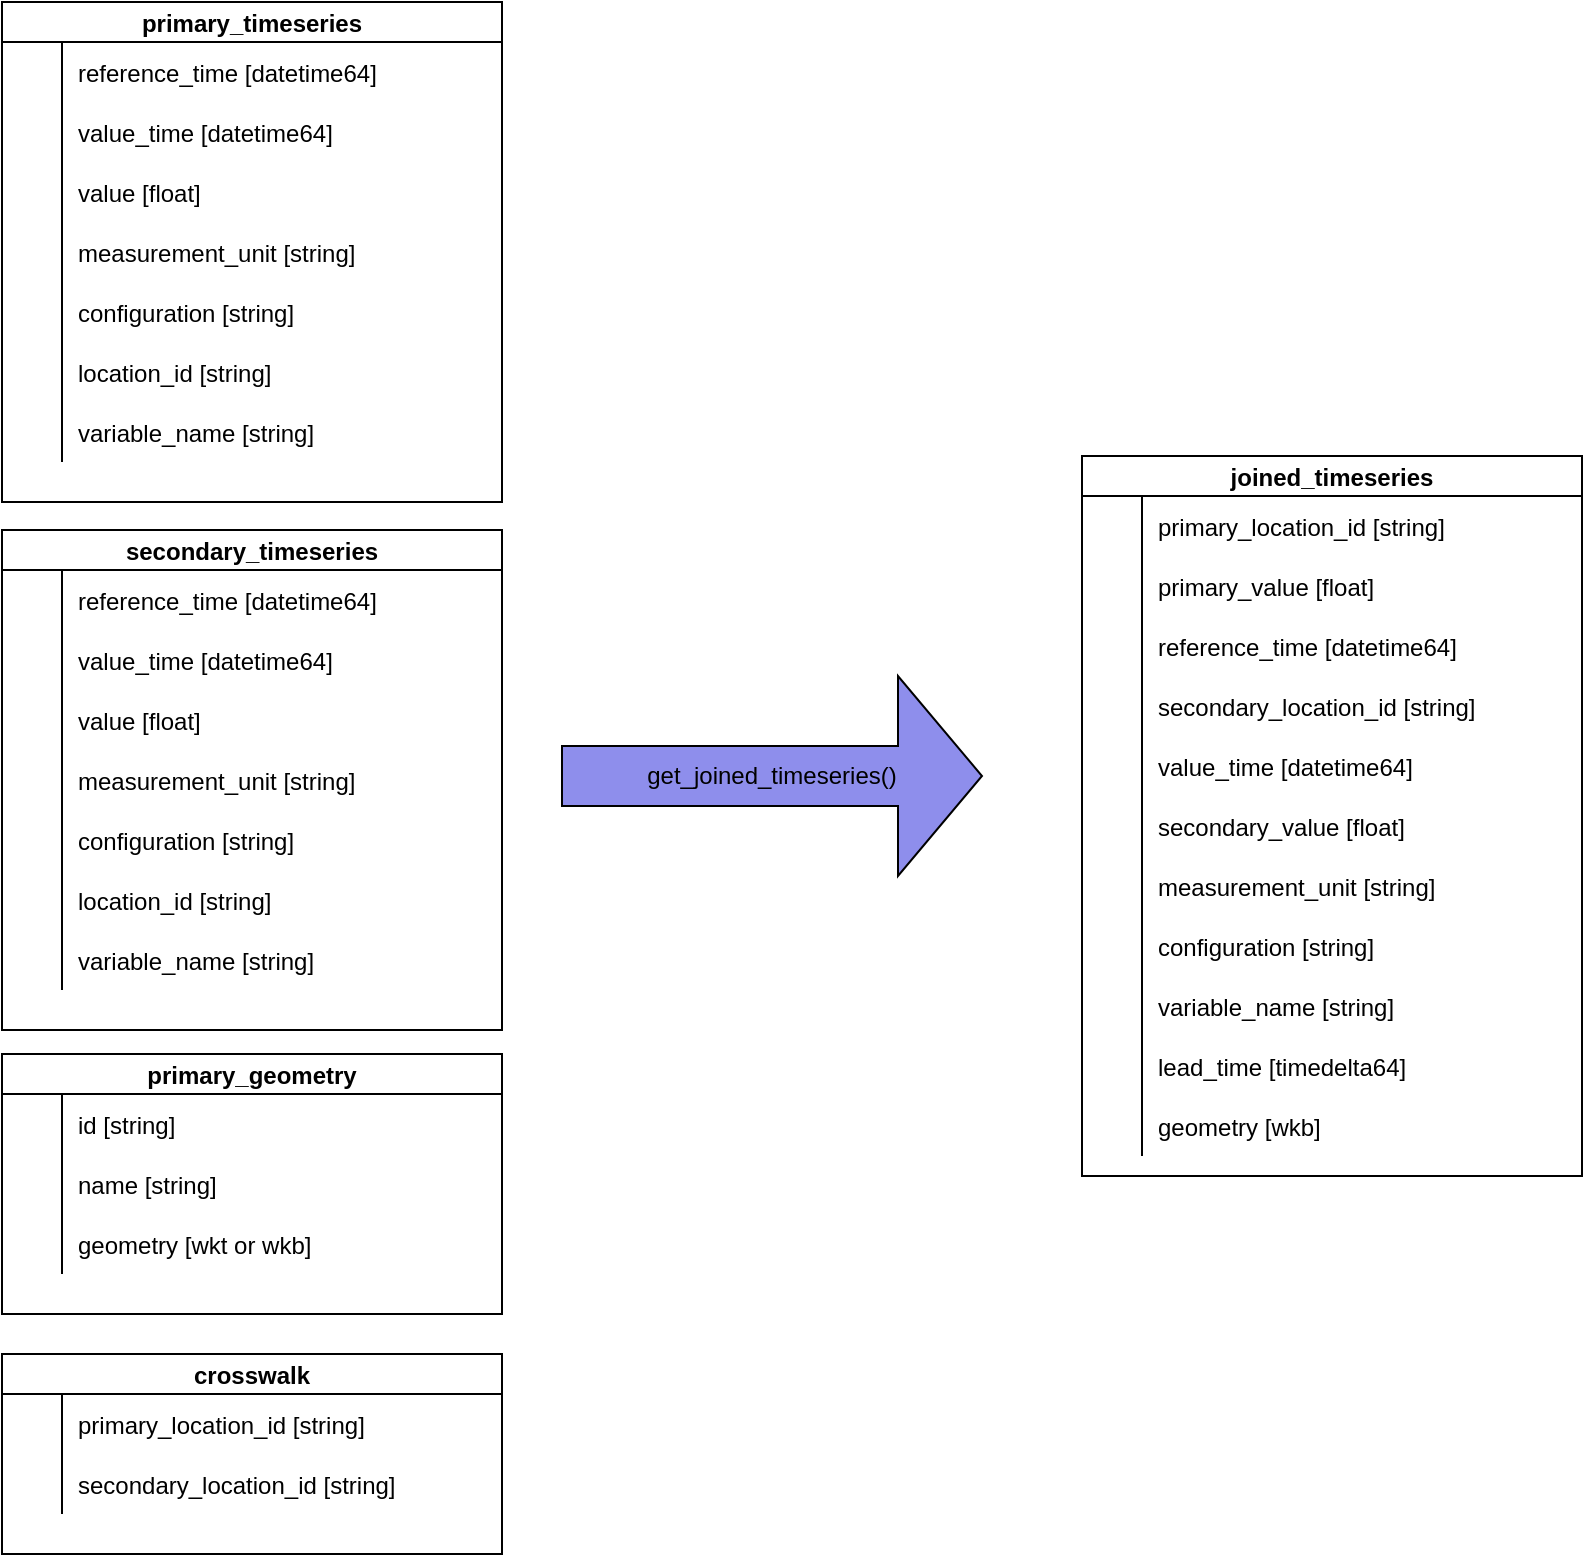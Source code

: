 <mxfile version="21.2.9" type="device">
  <diagram id="R2lEEEUBdFMjLlhIrx00" name="Page-1">
    <mxGraphModel dx="1360" dy="746" grid="1" gridSize="10" guides="1" tooltips="1" connect="1" arrows="1" fold="1" page="1" pageScale="1" pageWidth="1100" pageHeight="850" math="0" shadow="0" extFonts="Permanent Marker^https://fonts.googleapis.com/css?family=Permanent+Marker">
      <root>
        <mxCell id="0" />
        <mxCell id="1" parent="0" />
        <mxCell id="C-vyLk0tnHw3VtMMgP7b-2" value="primary_timeseries" style="shape=table;startSize=20;container=1;collapsible=1;childLayout=tableLayout;fixedRows=1;rowLines=0;fontStyle=1;align=center;resizeLast=1;" parent="1" vertex="1">
          <mxGeometry x="40" y="33" width="250" height="250" as="geometry" />
        </mxCell>
        <mxCell id="C-vyLk0tnHw3VtMMgP7b-6" value="" style="shape=partialRectangle;collapsible=0;dropTarget=0;pointerEvents=0;fillColor=none;points=[[0,0.5],[1,0.5]];portConstraint=eastwest;top=0;left=0;right=0;bottom=0;" parent="C-vyLk0tnHw3VtMMgP7b-2" vertex="1">
          <mxGeometry y="20" width="250" height="30" as="geometry" />
        </mxCell>
        <mxCell id="C-vyLk0tnHw3VtMMgP7b-7" value="" style="shape=partialRectangle;overflow=hidden;connectable=0;fillColor=none;top=0;left=0;bottom=0;right=0;" parent="C-vyLk0tnHw3VtMMgP7b-6" vertex="1">
          <mxGeometry width="30" height="30" as="geometry">
            <mxRectangle width="30" height="30" as="alternateBounds" />
          </mxGeometry>
        </mxCell>
        <mxCell id="C-vyLk0tnHw3VtMMgP7b-8" value="reference_time [datetime64]" style="shape=partialRectangle;overflow=hidden;connectable=0;fillColor=none;top=0;left=0;bottom=0;right=0;align=left;spacingLeft=6;" parent="C-vyLk0tnHw3VtMMgP7b-6" vertex="1">
          <mxGeometry x="30" width="220" height="30" as="geometry">
            <mxRectangle width="220" height="30" as="alternateBounds" />
          </mxGeometry>
        </mxCell>
        <mxCell id="C-vyLk0tnHw3VtMMgP7b-9" value="" style="shape=partialRectangle;collapsible=0;dropTarget=0;pointerEvents=0;fillColor=none;points=[[0,0.5],[1,0.5]];portConstraint=eastwest;top=0;left=0;right=0;bottom=0;" parent="C-vyLk0tnHw3VtMMgP7b-2" vertex="1">
          <mxGeometry y="50" width="250" height="30" as="geometry" />
        </mxCell>
        <mxCell id="C-vyLk0tnHw3VtMMgP7b-10" value="" style="shape=partialRectangle;overflow=hidden;connectable=0;fillColor=none;top=0;left=0;bottom=0;right=0;" parent="C-vyLk0tnHw3VtMMgP7b-9" vertex="1">
          <mxGeometry width="30" height="30" as="geometry">
            <mxRectangle width="30" height="30" as="alternateBounds" />
          </mxGeometry>
        </mxCell>
        <mxCell id="C-vyLk0tnHw3VtMMgP7b-11" value="value_time [datetime64]" style="shape=partialRectangle;overflow=hidden;connectable=0;fillColor=none;top=0;left=0;bottom=0;right=0;align=left;spacingLeft=6;" parent="C-vyLk0tnHw3VtMMgP7b-9" vertex="1">
          <mxGeometry x="30" width="220" height="30" as="geometry">
            <mxRectangle width="220" height="30" as="alternateBounds" />
          </mxGeometry>
        </mxCell>
        <mxCell id="uPF_LpUXPdytuVd4c78B-18" style="shape=partialRectangle;collapsible=0;dropTarget=0;pointerEvents=0;fillColor=none;points=[[0,0.5],[1,0.5]];portConstraint=eastwest;top=0;left=0;right=0;bottom=0;" parent="C-vyLk0tnHw3VtMMgP7b-2" vertex="1">
          <mxGeometry y="80" width="250" height="30" as="geometry" />
        </mxCell>
        <mxCell id="uPF_LpUXPdytuVd4c78B-19" style="shape=partialRectangle;overflow=hidden;connectable=0;fillColor=none;top=0;left=0;bottom=0;right=0;" parent="uPF_LpUXPdytuVd4c78B-18" vertex="1">
          <mxGeometry width="30" height="30" as="geometry">
            <mxRectangle width="30" height="30" as="alternateBounds" />
          </mxGeometry>
        </mxCell>
        <mxCell id="uPF_LpUXPdytuVd4c78B-20" value="value [float]" style="shape=partialRectangle;overflow=hidden;connectable=0;fillColor=none;top=0;left=0;bottom=0;right=0;align=left;spacingLeft=6;" parent="uPF_LpUXPdytuVd4c78B-18" vertex="1">
          <mxGeometry x="30" width="220" height="30" as="geometry">
            <mxRectangle width="220" height="30" as="alternateBounds" />
          </mxGeometry>
        </mxCell>
        <mxCell id="llrXod4CVl8gI8QNlgF8-2" style="shape=partialRectangle;collapsible=0;dropTarget=0;pointerEvents=0;fillColor=none;points=[[0,0.5],[1,0.5]];portConstraint=eastwest;top=0;left=0;right=0;bottom=0;" parent="C-vyLk0tnHw3VtMMgP7b-2" vertex="1">
          <mxGeometry y="110" width="250" height="30" as="geometry" />
        </mxCell>
        <mxCell id="llrXod4CVl8gI8QNlgF8-3" style="shape=partialRectangle;overflow=hidden;connectable=0;fillColor=none;top=0;left=0;bottom=0;right=0;" parent="llrXod4CVl8gI8QNlgF8-2" vertex="1">
          <mxGeometry width="30" height="30" as="geometry">
            <mxRectangle width="30" height="30" as="alternateBounds" />
          </mxGeometry>
        </mxCell>
        <mxCell id="llrXod4CVl8gI8QNlgF8-4" value="measurement_unit [string]" style="shape=partialRectangle;overflow=hidden;connectable=0;fillColor=none;top=0;left=0;bottom=0;right=0;align=left;spacingLeft=6;" parent="llrXod4CVl8gI8QNlgF8-2" vertex="1">
          <mxGeometry x="30" width="220" height="30" as="geometry">
            <mxRectangle width="220" height="30" as="alternateBounds" />
          </mxGeometry>
        </mxCell>
        <mxCell id="llrXod4CVl8gI8QNlgF8-5" style="shape=partialRectangle;collapsible=0;dropTarget=0;pointerEvents=0;fillColor=none;points=[[0,0.5],[1,0.5]];portConstraint=eastwest;top=0;left=0;right=0;bottom=0;" parent="C-vyLk0tnHw3VtMMgP7b-2" vertex="1">
          <mxGeometry y="140" width="250" height="30" as="geometry" />
        </mxCell>
        <mxCell id="llrXod4CVl8gI8QNlgF8-6" style="shape=partialRectangle;overflow=hidden;connectable=0;fillColor=none;top=0;left=0;bottom=0;right=0;" parent="llrXod4CVl8gI8QNlgF8-5" vertex="1">
          <mxGeometry width="30" height="30" as="geometry">
            <mxRectangle width="30" height="30" as="alternateBounds" />
          </mxGeometry>
        </mxCell>
        <mxCell id="llrXod4CVl8gI8QNlgF8-7" value="configuration [string]" style="shape=partialRectangle;overflow=hidden;connectable=0;fillColor=none;top=0;left=0;bottom=0;right=0;align=left;spacingLeft=6;" parent="llrXod4CVl8gI8QNlgF8-5" vertex="1">
          <mxGeometry x="30" width="220" height="30" as="geometry">
            <mxRectangle width="220" height="30" as="alternateBounds" />
          </mxGeometry>
        </mxCell>
        <mxCell id="llrXod4CVl8gI8QNlgF8-11" style="shape=partialRectangle;collapsible=0;dropTarget=0;pointerEvents=0;fillColor=none;points=[[0,0.5],[1,0.5]];portConstraint=eastwest;top=0;left=0;right=0;bottom=0;" parent="C-vyLk0tnHw3VtMMgP7b-2" vertex="1">
          <mxGeometry y="170" width="250" height="30" as="geometry" />
        </mxCell>
        <mxCell id="llrXod4CVl8gI8QNlgF8-12" style="shape=partialRectangle;overflow=hidden;connectable=0;fillColor=none;top=0;left=0;bottom=0;right=0;" parent="llrXod4CVl8gI8QNlgF8-11" vertex="1">
          <mxGeometry width="30" height="30" as="geometry">
            <mxRectangle width="30" height="30" as="alternateBounds" />
          </mxGeometry>
        </mxCell>
        <mxCell id="llrXod4CVl8gI8QNlgF8-13" value="location_id [string]" style="shape=partialRectangle;overflow=hidden;connectable=0;fillColor=none;top=0;left=0;bottom=0;right=0;align=left;spacingLeft=6;" parent="llrXod4CVl8gI8QNlgF8-11" vertex="1">
          <mxGeometry x="30" width="220" height="30" as="geometry">
            <mxRectangle width="220" height="30" as="alternateBounds" />
          </mxGeometry>
        </mxCell>
        <mxCell id="tc0GpmM06Jn6VgE5xIzc-47" style="shape=partialRectangle;collapsible=0;dropTarget=0;pointerEvents=0;fillColor=none;points=[[0,0.5],[1,0.5]];portConstraint=eastwest;top=0;left=0;right=0;bottom=0;" parent="C-vyLk0tnHw3VtMMgP7b-2" vertex="1">
          <mxGeometry y="200" width="250" height="30" as="geometry" />
        </mxCell>
        <mxCell id="tc0GpmM06Jn6VgE5xIzc-48" style="shape=partialRectangle;overflow=hidden;connectable=0;fillColor=none;top=0;left=0;bottom=0;right=0;" parent="tc0GpmM06Jn6VgE5xIzc-47" vertex="1">
          <mxGeometry width="30" height="30" as="geometry">
            <mxRectangle width="30" height="30" as="alternateBounds" />
          </mxGeometry>
        </mxCell>
        <mxCell id="tc0GpmM06Jn6VgE5xIzc-49" value="variable_name [string]" style="shape=partialRectangle;overflow=hidden;connectable=0;fillColor=none;top=0;left=0;bottom=0;right=0;align=left;spacingLeft=6;" parent="tc0GpmM06Jn6VgE5xIzc-47" vertex="1">
          <mxGeometry x="30" width="220" height="30" as="geometry">
            <mxRectangle width="220" height="30" as="alternateBounds" />
          </mxGeometry>
        </mxCell>
        <mxCell id="llrXod4CVl8gI8QNlgF8-14" value="crosswalk" style="shape=table;startSize=20;container=1;collapsible=1;childLayout=tableLayout;fixedRows=1;rowLines=0;fontStyle=1;align=center;resizeLast=1;" parent="1" vertex="1">
          <mxGeometry x="40" y="709" width="250" height="100" as="geometry" />
        </mxCell>
        <mxCell id="llrXod4CVl8gI8QNlgF8-15" value="" style="shape=partialRectangle;collapsible=0;dropTarget=0;pointerEvents=0;fillColor=none;points=[[0,0.5],[1,0.5]];portConstraint=eastwest;top=0;left=0;right=0;bottom=0;" parent="llrXod4CVl8gI8QNlgF8-14" vertex="1">
          <mxGeometry y="20" width="250" height="30" as="geometry" />
        </mxCell>
        <mxCell id="llrXod4CVl8gI8QNlgF8-16" value="" style="shape=partialRectangle;overflow=hidden;connectable=0;fillColor=none;top=0;left=0;bottom=0;right=0;" parent="llrXod4CVl8gI8QNlgF8-15" vertex="1">
          <mxGeometry width="30" height="30" as="geometry">
            <mxRectangle width="30" height="30" as="alternateBounds" />
          </mxGeometry>
        </mxCell>
        <mxCell id="llrXod4CVl8gI8QNlgF8-17" value="primary_location_id [string]" style="shape=partialRectangle;overflow=hidden;connectable=0;fillColor=none;top=0;left=0;bottom=0;right=0;align=left;spacingLeft=6;" parent="llrXod4CVl8gI8QNlgF8-15" vertex="1">
          <mxGeometry x="30" width="220" height="30" as="geometry">
            <mxRectangle width="220" height="30" as="alternateBounds" />
          </mxGeometry>
        </mxCell>
        <mxCell id="llrXod4CVl8gI8QNlgF8-18" value="" style="shape=partialRectangle;collapsible=0;dropTarget=0;pointerEvents=0;fillColor=none;points=[[0,0.5],[1,0.5]];portConstraint=eastwest;top=0;left=0;right=0;bottom=0;" parent="llrXod4CVl8gI8QNlgF8-14" vertex="1">
          <mxGeometry y="50" width="250" height="30" as="geometry" />
        </mxCell>
        <mxCell id="llrXod4CVl8gI8QNlgF8-19" value="" style="shape=partialRectangle;overflow=hidden;connectable=0;fillColor=none;top=0;left=0;bottom=0;right=0;" parent="llrXod4CVl8gI8QNlgF8-18" vertex="1">
          <mxGeometry width="30" height="30" as="geometry">
            <mxRectangle width="30" height="30" as="alternateBounds" />
          </mxGeometry>
        </mxCell>
        <mxCell id="llrXod4CVl8gI8QNlgF8-20" value="secondary_location_id [string]" style="shape=partialRectangle;overflow=hidden;connectable=0;fillColor=none;top=0;left=0;bottom=0;right=0;align=left;spacingLeft=6;" parent="llrXod4CVl8gI8QNlgF8-18" vertex="1">
          <mxGeometry x="30" width="220" height="30" as="geometry">
            <mxRectangle width="220" height="30" as="alternateBounds" />
          </mxGeometry>
        </mxCell>
        <mxCell id="llrXod4CVl8gI8QNlgF8-36" value="primary_geometry" style="shape=table;startSize=20;container=1;collapsible=1;childLayout=tableLayout;fixedRows=1;rowLines=0;fontStyle=1;align=center;resizeLast=1;" parent="1" vertex="1">
          <mxGeometry x="40" y="559" width="250" height="130" as="geometry" />
        </mxCell>
        <mxCell id="llrXod4CVl8gI8QNlgF8-37" value="" style="shape=partialRectangle;collapsible=0;dropTarget=0;pointerEvents=0;fillColor=none;points=[[0,0.5],[1,0.5]];portConstraint=eastwest;top=0;left=0;right=0;bottom=0;" parent="llrXod4CVl8gI8QNlgF8-36" vertex="1">
          <mxGeometry y="20" width="250" height="30" as="geometry" />
        </mxCell>
        <mxCell id="llrXod4CVl8gI8QNlgF8-38" value="" style="shape=partialRectangle;overflow=hidden;connectable=0;fillColor=none;top=0;left=0;bottom=0;right=0;" parent="llrXod4CVl8gI8QNlgF8-37" vertex="1">
          <mxGeometry width="30" height="30" as="geometry">
            <mxRectangle width="30" height="30" as="alternateBounds" />
          </mxGeometry>
        </mxCell>
        <mxCell id="llrXod4CVl8gI8QNlgF8-39" value="id [string]" style="shape=partialRectangle;overflow=hidden;connectable=0;fillColor=none;top=0;left=0;bottom=0;right=0;align=left;spacingLeft=6;" parent="llrXod4CVl8gI8QNlgF8-37" vertex="1">
          <mxGeometry x="30" width="220" height="30" as="geometry">
            <mxRectangle width="220" height="30" as="alternateBounds" />
          </mxGeometry>
        </mxCell>
        <mxCell id="llrXod4CVl8gI8QNlgF8-53" style="shape=partialRectangle;collapsible=0;dropTarget=0;pointerEvents=0;fillColor=none;points=[[0,0.5],[1,0.5]];portConstraint=eastwest;top=0;left=0;right=0;bottom=0;" parent="llrXod4CVl8gI8QNlgF8-36" vertex="1">
          <mxGeometry y="50" width="250" height="30" as="geometry" />
        </mxCell>
        <mxCell id="llrXod4CVl8gI8QNlgF8-54" style="shape=partialRectangle;overflow=hidden;connectable=0;fillColor=none;top=0;left=0;bottom=0;right=0;" parent="llrXod4CVl8gI8QNlgF8-53" vertex="1">
          <mxGeometry width="30" height="30" as="geometry">
            <mxRectangle width="30" height="30" as="alternateBounds" />
          </mxGeometry>
        </mxCell>
        <mxCell id="llrXod4CVl8gI8QNlgF8-55" value="name [string]" style="shape=partialRectangle;overflow=hidden;connectable=0;fillColor=none;top=0;left=0;bottom=0;right=0;align=left;spacingLeft=6;" parent="llrXod4CVl8gI8QNlgF8-53" vertex="1">
          <mxGeometry x="30" width="220" height="30" as="geometry">
            <mxRectangle width="220" height="30" as="alternateBounds" />
          </mxGeometry>
        </mxCell>
        <mxCell id="llrXod4CVl8gI8QNlgF8-40" value="" style="shape=partialRectangle;collapsible=0;dropTarget=0;pointerEvents=0;fillColor=none;points=[[0,0.5],[1,0.5]];portConstraint=eastwest;top=0;left=0;right=0;bottom=0;" parent="llrXod4CVl8gI8QNlgF8-36" vertex="1">
          <mxGeometry y="80" width="250" height="30" as="geometry" />
        </mxCell>
        <mxCell id="llrXod4CVl8gI8QNlgF8-41" value="" style="shape=partialRectangle;overflow=hidden;connectable=0;fillColor=none;top=0;left=0;bottom=0;right=0;" parent="llrXod4CVl8gI8QNlgF8-40" vertex="1">
          <mxGeometry width="30" height="30" as="geometry">
            <mxRectangle width="30" height="30" as="alternateBounds" />
          </mxGeometry>
        </mxCell>
        <mxCell id="llrXod4CVl8gI8QNlgF8-42" value="geometry [wkt or wkb]" style="shape=partialRectangle;overflow=hidden;connectable=0;fillColor=none;top=0;left=0;bottom=0;right=0;align=left;spacingLeft=6;" parent="llrXod4CVl8gI8QNlgF8-40" vertex="1">
          <mxGeometry x="30" width="220" height="30" as="geometry">
            <mxRectangle width="220" height="30" as="alternateBounds" />
          </mxGeometry>
        </mxCell>
        <mxCell id="tc0GpmM06Jn6VgE5xIzc-1" value="secondary_timeseries" style="shape=table;startSize=20;container=1;collapsible=1;childLayout=tableLayout;fixedRows=1;rowLines=0;fontStyle=1;align=center;resizeLast=1;" parent="1" vertex="1">
          <mxGeometry x="40" y="297" width="250" height="250" as="geometry" />
        </mxCell>
        <mxCell id="tc0GpmM06Jn6VgE5xIzc-2" value="" style="shape=partialRectangle;collapsible=0;dropTarget=0;pointerEvents=0;fillColor=none;points=[[0,0.5],[1,0.5]];portConstraint=eastwest;top=0;left=0;right=0;bottom=0;" parent="tc0GpmM06Jn6VgE5xIzc-1" vertex="1">
          <mxGeometry y="20" width="250" height="30" as="geometry" />
        </mxCell>
        <mxCell id="tc0GpmM06Jn6VgE5xIzc-3" value="" style="shape=partialRectangle;overflow=hidden;connectable=0;fillColor=none;top=0;left=0;bottom=0;right=0;" parent="tc0GpmM06Jn6VgE5xIzc-2" vertex="1">
          <mxGeometry width="30" height="30" as="geometry">
            <mxRectangle width="30" height="30" as="alternateBounds" />
          </mxGeometry>
        </mxCell>
        <mxCell id="tc0GpmM06Jn6VgE5xIzc-4" value="reference_time [datetime64]" style="shape=partialRectangle;overflow=hidden;connectable=0;fillColor=none;top=0;left=0;bottom=0;right=0;align=left;spacingLeft=6;" parent="tc0GpmM06Jn6VgE5xIzc-2" vertex="1">
          <mxGeometry x="30" width="220" height="30" as="geometry">
            <mxRectangle width="220" height="30" as="alternateBounds" />
          </mxGeometry>
        </mxCell>
        <mxCell id="tc0GpmM06Jn6VgE5xIzc-5" value="" style="shape=partialRectangle;collapsible=0;dropTarget=0;pointerEvents=0;fillColor=none;points=[[0,0.5],[1,0.5]];portConstraint=eastwest;top=0;left=0;right=0;bottom=0;" parent="tc0GpmM06Jn6VgE5xIzc-1" vertex="1">
          <mxGeometry y="50" width="250" height="30" as="geometry" />
        </mxCell>
        <mxCell id="tc0GpmM06Jn6VgE5xIzc-6" value="" style="shape=partialRectangle;overflow=hidden;connectable=0;fillColor=none;top=0;left=0;bottom=0;right=0;" parent="tc0GpmM06Jn6VgE5xIzc-5" vertex="1">
          <mxGeometry width="30" height="30" as="geometry">
            <mxRectangle width="30" height="30" as="alternateBounds" />
          </mxGeometry>
        </mxCell>
        <mxCell id="tc0GpmM06Jn6VgE5xIzc-7" value="value_time [datetime64]" style="shape=partialRectangle;overflow=hidden;connectable=0;fillColor=none;top=0;left=0;bottom=0;right=0;align=left;spacingLeft=6;" parent="tc0GpmM06Jn6VgE5xIzc-5" vertex="1">
          <mxGeometry x="30" width="220" height="30" as="geometry">
            <mxRectangle width="220" height="30" as="alternateBounds" />
          </mxGeometry>
        </mxCell>
        <mxCell id="tc0GpmM06Jn6VgE5xIzc-8" style="shape=partialRectangle;collapsible=0;dropTarget=0;pointerEvents=0;fillColor=none;points=[[0,0.5],[1,0.5]];portConstraint=eastwest;top=0;left=0;right=0;bottom=0;" parent="tc0GpmM06Jn6VgE5xIzc-1" vertex="1">
          <mxGeometry y="80" width="250" height="30" as="geometry" />
        </mxCell>
        <mxCell id="tc0GpmM06Jn6VgE5xIzc-9" style="shape=partialRectangle;overflow=hidden;connectable=0;fillColor=none;top=0;left=0;bottom=0;right=0;" parent="tc0GpmM06Jn6VgE5xIzc-8" vertex="1">
          <mxGeometry width="30" height="30" as="geometry">
            <mxRectangle width="30" height="30" as="alternateBounds" />
          </mxGeometry>
        </mxCell>
        <mxCell id="tc0GpmM06Jn6VgE5xIzc-10" value="value [float]" style="shape=partialRectangle;overflow=hidden;connectable=0;fillColor=none;top=0;left=0;bottom=0;right=0;align=left;spacingLeft=6;" parent="tc0GpmM06Jn6VgE5xIzc-8" vertex="1">
          <mxGeometry x="30" width="220" height="30" as="geometry">
            <mxRectangle width="220" height="30" as="alternateBounds" />
          </mxGeometry>
        </mxCell>
        <mxCell id="tc0GpmM06Jn6VgE5xIzc-11" style="shape=partialRectangle;collapsible=0;dropTarget=0;pointerEvents=0;fillColor=none;points=[[0,0.5],[1,0.5]];portConstraint=eastwest;top=0;left=0;right=0;bottom=0;" parent="tc0GpmM06Jn6VgE5xIzc-1" vertex="1">
          <mxGeometry y="110" width="250" height="30" as="geometry" />
        </mxCell>
        <mxCell id="tc0GpmM06Jn6VgE5xIzc-12" style="shape=partialRectangle;overflow=hidden;connectable=0;fillColor=none;top=0;left=0;bottom=0;right=0;" parent="tc0GpmM06Jn6VgE5xIzc-11" vertex="1">
          <mxGeometry width="30" height="30" as="geometry">
            <mxRectangle width="30" height="30" as="alternateBounds" />
          </mxGeometry>
        </mxCell>
        <mxCell id="tc0GpmM06Jn6VgE5xIzc-13" value="measurement_unit [string]" style="shape=partialRectangle;overflow=hidden;connectable=0;fillColor=none;top=0;left=0;bottom=0;right=0;align=left;spacingLeft=6;" parent="tc0GpmM06Jn6VgE5xIzc-11" vertex="1">
          <mxGeometry x="30" width="220" height="30" as="geometry">
            <mxRectangle width="220" height="30" as="alternateBounds" />
          </mxGeometry>
        </mxCell>
        <mxCell id="tc0GpmM06Jn6VgE5xIzc-14" style="shape=partialRectangle;collapsible=0;dropTarget=0;pointerEvents=0;fillColor=none;points=[[0,0.5],[1,0.5]];portConstraint=eastwest;top=0;left=0;right=0;bottom=0;" parent="tc0GpmM06Jn6VgE5xIzc-1" vertex="1">
          <mxGeometry y="140" width="250" height="30" as="geometry" />
        </mxCell>
        <mxCell id="tc0GpmM06Jn6VgE5xIzc-15" style="shape=partialRectangle;overflow=hidden;connectable=0;fillColor=none;top=0;left=0;bottom=0;right=0;" parent="tc0GpmM06Jn6VgE5xIzc-14" vertex="1">
          <mxGeometry width="30" height="30" as="geometry">
            <mxRectangle width="30" height="30" as="alternateBounds" />
          </mxGeometry>
        </mxCell>
        <mxCell id="tc0GpmM06Jn6VgE5xIzc-16" value="configuration [string]" style="shape=partialRectangle;overflow=hidden;connectable=0;fillColor=none;top=0;left=0;bottom=0;right=0;align=left;spacingLeft=6;" parent="tc0GpmM06Jn6VgE5xIzc-14" vertex="1">
          <mxGeometry x="30" width="220" height="30" as="geometry">
            <mxRectangle width="220" height="30" as="alternateBounds" />
          </mxGeometry>
        </mxCell>
        <mxCell id="tc0GpmM06Jn6VgE5xIzc-17" style="shape=partialRectangle;collapsible=0;dropTarget=0;pointerEvents=0;fillColor=none;points=[[0,0.5],[1,0.5]];portConstraint=eastwest;top=0;left=0;right=0;bottom=0;" parent="tc0GpmM06Jn6VgE5xIzc-1" vertex="1">
          <mxGeometry y="170" width="250" height="30" as="geometry" />
        </mxCell>
        <mxCell id="tc0GpmM06Jn6VgE5xIzc-18" style="shape=partialRectangle;overflow=hidden;connectable=0;fillColor=none;top=0;left=0;bottom=0;right=0;" parent="tc0GpmM06Jn6VgE5xIzc-17" vertex="1">
          <mxGeometry width="30" height="30" as="geometry">
            <mxRectangle width="30" height="30" as="alternateBounds" />
          </mxGeometry>
        </mxCell>
        <mxCell id="tc0GpmM06Jn6VgE5xIzc-19" value="location_id [string]" style="shape=partialRectangle;overflow=hidden;connectable=0;fillColor=none;top=0;left=0;bottom=0;right=0;align=left;spacingLeft=6;" parent="tc0GpmM06Jn6VgE5xIzc-17" vertex="1">
          <mxGeometry x="30" width="220" height="30" as="geometry">
            <mxRectangle width="220" height="30" as="alternateBounds" />
          </mxGeometry>
        </mxCell>
        <mxCell id="tc0GpmM06Jn6VgE5xIzc-50" style="shape=partialRectangle;collapsible=0;dropTarget=0;pointerEvents=0;fillColor=none;points=[[0,0.5],[1,0.5]];portConstraint=eastwest;top=0;left=0;right=0;bottom=0;" parent="tc0GpmM06Jn6VgE5xIzc-1" vertex="1">
          <mxGeometry y="200" width="250" height="30" as="geometry" />
        </mxCell>
        <mxCell id="tc0GpmM06Jn6VgE5xIzc-51" style="shape=partialRectangle;overflow=hidden;connectable=0;fillColor=none;top=0;left=0;bottom=0;right=0;" parent="tc0GpmM06Jn6VgE5xIzc-50" vertex="1">
          <mxGeometry width="30" height="30" as="geometry">
            <mxRectangle width="30" height="30" as="alternateBounds" />
          </mxGeometry>
        </mxCell>
        <mxCell id="tc0GpmM06Jn6VgE5xIzc-52" value="variable_name [string]" style="shape=partialRectangle;overflow=hidden;connectable=0;fillColor=none;top=0;left=0;bottom=0;right=0;align=left;spacingLeft=6;" parent="tc0GpmM06Jn6VgE5xIzc-50" vertex="1">
          <mxGeometry x="30" width="220" height="30" as="geometry">
            <mxRectangle width="220" height="30" as="alternateBounds" />
          </mxGeometry>
        </mxCell>
        <mxCell id="tc0GpmM06Jn6VgE5xIzc-20" value="joined_timeseries" style="shape=table;startSize=20;container=1;collapsible=1;childLayout=tableLayout;fixedRows=1;rowLines=0;fontStyle=1;align=center;resizeLast=1;" parent="1" vertex="1">
          <mxGeometry x="580" y="260" width="250" height="360" as="geometry" />
        </mxCell>
        <mxCell id="tc0GpmM06Jn6VgE5xIzc-36" style="shape=partialRectangle;collapsible=0;dropTarget=0;pointerEvents=0;fillColor=none;points=[[0,0.5],[1,0.5]];portConstraint=eastwest;top=0;left=0;right=0;bottom=0;" parent="tc0GpmM06Jn6VgE5xIzc-20" vertex="1">
          <mxGeometry y="20" width="250" height="30" as="geometry" />
        </mxCell>
        <mxCell id="tc0GpmM06Jn6VgE5xIzc-37" style="shape=partialRectangle;overflow=hidden;connectable=0;fillColor=none;top=0;left=0;bottom=0;right=0;" parent="tc0GpmM06Jn6VgE5xIzc-36" vertex="1">
          <mxGeometry width="30" height="30" as="geometry">
            <mxRectangle width="30" height="30" as="alternateBounds" />
          </mxGeometry>
        </mxCell>
        <mxCell id="tc0GpmM06Jn6VgE5xIzc-38" value="primary_location_id [string]" style="shape=partialRectangle;overflow=hidden;connectable=0;fillColor=none;top=0;left=0;bottom=0;right=0;align=left;spacingLeft=6;" parent="tc0GpmM06Jn6VgE5xIzc-36" vertex="1">
          <mxGeometry x="30" width="220" height="30" as="geometry">
            <mxRectangle width="220" height="30" as="alternateBounds" />
          </mxGeometry>
        </mxCell>
        <mxCell id="tc0GpmM06Jn6VgE5xIzc-44" style="shape=partialRectangle;collapsible=0;dropTarget=0;pointerEvents=0;fillColor=none;points=[[0,0.5],[1,0.5]];portConstraint=eastwest;top=0;left=0;right=0;bottom=0;" parent="tc0GpmM06Jn6VgE5xIzc-20" vertex="1">
          <mxGeometry y="50" width="250" height="30" as="geometry" />
        </mxCell>
        <mxCell id="tc0GpmM06Jn6VgE5xIzc-45" style="shape=partialRectangle;overflow=hidden;connectable=0;fillColor=none;top=0;left=0;bottom=0;right=0;" parent="tc0GpmM06Jn6VgE5xIzc-44" vertex="1">
          <mxGeometry width="30" height="30" as="geometry">
            <mxRectangle width="30" height="30" as="alternateBounds" />
          </mxGeometry>
        </mxCell>
        <mxCell id="tc0GpmM06Jn6VgE5xIzc-46" value="primary_value [float]" style="shape=partialRectangle;overflow=hidden;connectable=0;fillColor=none;top=0;left=0;bottom=0;right=0;align=left;spacingLeft=6;" parent="tc0GpmM06Jn6VgE5xIzc-44" vertex="1">
          <mxGeometry x="30" width="220" height="30" as="geometry">
            <mxRectangle width="220" height="30" as="alternateBounds" />
          </mxGeometry>
        </mxCell>
        <mxCell id="tc0GpmM06Jn6VgE5xIzc-21" value="" style="shape=partialRectangle;collapsible=0;dropTarget=0;pointerEvents=0;fillColor=none;points=[[0,0.5],[1,0.5]];portConstraint=eastwest;top=0;left=0;right=0;bottom=0;" parent="tc0GpmM06Jn6VgE5xIzc-20" vertex="1">
          <mxGeometry y="80" width="250" height="30" as="geometry" />
        </mxCell>
        <mxCell id="tc0GpmM06Jn6VgE5xIzc-22" value="" style="shape=partialRectangle;overflow=hidden;connectable=0;fillColor=none;top=0;left=0;bottom=0;right=0;" parent="tc0GpmM06Jn6VgE5xIzc-21" vertex="1">
          <mxGeometry width="30" height="30" as="geometry">
            <mxRectangle width="30" height="30" as="alternateBounds" />
          </mxGeometry>
        </mxCell>
        <mxCell id="tc0GpmM06Jn6VgE5xIzc-23" value="reference_time [datetime64]" style="shape=partialRectangle;overflow=hidden;connectable=0;fillColor=none;top=0;left=0;bottom=0;right=0;align=left;spacingLeft=6;" parent="tc0GpmM06Jn6VgE5xIzc-21" vertex="1">
          <mxGeometry x="30" width="220" height="30" as="geometry">
            <mxRectangle width="220" height="30" as="alternateBounds" />
          </mxGeometry>
        </mxCell>
        <mxCell id="tc0GpmM06Jn6VgE5xIzc-40" style="shape=partialRectangle;collapsible=0;dropTarget=0;pointerEvents=0;fillColor=none;points=[[0,0.5],[1,0.5]];portConstraint=eastwest;top=0;left=0;right=0;bottom=0;" parent="tc0GpmM06Jn6VgE5xIzc-20" vertex="1">
          <mxGeometry y="110" width="250" height="30" as="geometry" />
        </mxCell>
        <mxCell id="tc0GpmM06Jn6VgE5xIzc-41" style="shape=partialRectangle;overflow=hidden;connectable=0;fillColor=none;top=0;left=0;bottom=0;right=0;" parent="tc0GpmM06Jn6VgE5xIzc-40" vertex="1">
          <mxGeometry width="30" height="30" as="geometry">
            <mxRectangle width="30" height="30" as="alternateBounds" />
          </mxGeometry>
        </mxCell>
        <mxCell id="tc0GpmM06Jn6VgE5xIzc-42" value="secondary_location_id [string]" style="shape=partialRectangle;overflow=hidden;connectable=0;fillColor=none;top=0;left=0;bottom=0;right=0;align=left;spacingLeft=6;" parent="tc0GpmM06Jn6VgE5xIzc-40" vertex="1">
          <mxGeometry x="30" width="220" height="30" as="geometry">
            <mxRectangle width="220" height="30" as="alternateBounds" />
          </mxGeometry>
        </mxCell>
        <mxCell id="tc0GpmM06Jn6VgE5xIzc-24" value="" style="shape=partialRectangle;collapsible=0;dropTarget=0;pointerEvents=0;fillColor=none;points=[[0,0.5],[1,0.5]];portConstraint=eastwest;top=0;left=0;right=0;bottom=0;" parent="tc0GpmM06Jn6VgE5xIzc-20" vertex="1">
          <mxGeometry y="140" width="250" height="30" as="geometry" />
        </mxCell>
        <mxCell id="tc0GpmM06Jn6VgE5xIzc-25" value="" style="shape=partialRectangle;overflow=hidden;connectable=0;fillColor=none;top=0;left=0;bottom=0;right=0;" parent="tc0GpmM06Jn6VgE5xIzc-24" vertex="1">
          <mxGeometry width="30" height="30" as="geometry">
            <mxRectangle width="30" height="30" as="alternateBounds" />
          </mxGeometry>
        </mxCell>
        <mxCell id="tc0GpmM06Jn6VgE5xIzc-26" value="value_time [datetime64]" style="shape=partialRectangle;overflow=hidden;connectable=0;fillColor=none;top=0;left=0;bottom=0;right=0;align=left;spacingLeft=6;" parent="tc0GpmM06Jn6VgE5xIzc-24" vertex="1">
          <mxGeometry x="30" width="220" height="30" as="geometry">
            <mxRectangle width="220" height="30" as="alternateBounds" />
          </mxGeometry>
        </mxCell>
        <mxCell id="tc0GpmM06Jn6VgE5xIzc-27" style="shape=partialRectangle;collapsible=0;dropTarget=0;pointerEvents=0;fillColor=none;points=[[0,0.5],[1,0.5]];portConstraint=eastwest;top=0;left=0;right=0;bottom=0;" parent="tc0GpmM06Jn6VgE5xIzc-20" vertex="1">
          <mxGeometry y="170" width="250" height="30" as="geometry" />
        </mxCell>
        <mxCell id="tc0GpmM06Jn6VgE5xIzc-28" style="shape=partialRectangle;overflow=hidden;connectable=0;fillColor=none;top=0;left=0;bottom=0;right=0;" parent="tc0GpmM06Jn6VgE5xIzc-27" vertex="1">
          <mxGeometry width="30" height="30" as="geometry">
            <mxRectangle width="30" height="30" as="alternateBounds" />
          </mxGeometry>
        </mxCell>
        <mxCell id="tc0GpmM06Jn6VgE5xIzc-29" value="secondary_value [float]" style="shape=partialRectangle;overflow=hidden;connectable=0;fillColor=none;top=0;left=0;bottom=0;right=0;align=left;spacingLeft=6;" parent="tc0GpmM06Jn6VgE5xIzc-27" vertex="1">
          <mxGeometry x="30" width="220" height="30" as="geometry">
            <mxRectangle width="220" height="30" as="alternateBounds" />
          </mxGeometry>
        </mxCell>
        <mxCell id="tc0GpmM06Jn6VgE5xIzc-30" style="shape=partialRectangle;collapsible=0;dropTarget=0;pointerEvents=0;fillColor=none;points=[[0,0.5],[1,0.5]];portConstraint=eastwest;top=0;left=0;right=0;bottom=0;" parent="tc0GpmM06Jn6VgE5xIzc-20" vertex="1">
          <mxGeometry y="200" width="250" height="30" as="geometry" />
        </mxCell>
        <mxCell id="tc0GpmM06Jn6VgE5xIzc-31" style="shape=partialRectangle;overflow=hidden;connectable=0;fillColor=none;top=0;left=0;bottom=0;right=0;" parent="tc0GpmM06Jn6VgE5xIzc-30" vertex="1">
          <mxGeometry width="30" height="30" as="geometry">
            <mxRectangle width="30" height="30" as="alternateBounds" />
          </mxGeometry>
        </mxCell>
        <mxCell id="tc0GpmM06Jn6VgE5xIzc-32" value="measurement_unit [string]" style="shape=partialRectangle;overflow=hidden;connectable=0;fillColor=none;top=0;left=0;bottom=0;right=0;align=left;spacingLeft=6;" parent="tc0GpmM06Jn6VgE5xIzc-30" vertex="1">
          <mxGeometry x="30" width="220" height="30" as="geometry">
            <mxRectangle width="220" height="30" as="alternateBounds" />
          </mxGeometry>
        </mxCell>
        <mxCell id="tc0GpmM06Jn6VgE5xIzc-33" style="shape=partialRectangle;collapsible=0;dropTarget=0;pointerEvents=0;fillColor=none;points=[[0,0.5],[1,0.5]];portConstraint=eastwest;top=0;left=0;right=0;bottom=0;" parent="tc0GpmM06Jn6VgE5xIzc-20" vertex="1">
          <mxGeometry y="230" width="250" height="30" as="geometry" />
        </mxCell>
        <mxCell id="tc0GpmM06Jn6VgE5xIzc-34" style="shape=partialRectangle;overflow=hidden;connectable=0;fillColor=none;top=0;left=0;bottom=0;right=0;" parent="tc0GpmM06Jn6VgE5xIzc-33" vertex="1">
          <mxGeometry width="30" height="30" as="geometry">
            <mxRectangle width="30" height="30" as="alternateBounds" />
          </mxGeometry>
        </mxCell>
        <mxCell id="tc0GpmM06Jn6VgE5xIzc-35" value="configuration [string]" style="shape=partialRectangle;overflow=hidden;connectable=0;fillColor=none;top=0;left=0;bottom=0;right=0;align=left;spacingLeft=6;" parent="tc0GpmM06Jn6VgE5xIzc-33" vertex="1">
          <mxGeometry x="30" width="220" height="30" as="geometry">
            <mxRectangle width="220" height="30" as="alternateBounds" />
          </mxGeometry>
        </mxCell>
        <mxCell id="tc0GpmM06Jn6VgE5xIzc-53" style="shape=partialRectangle;collapsible=0;dropTarget=0;pointerEvents=0;fillColor=none;points=[[0,0.5],[1,0.5]];portConstraint=eastwest;top=0;left=0;right=0;bottom=0;" parent="tc0GpmM06Jn6VgE5xIzc-20" vertex="1">
          <mxGeometry y="260" width="250" height="30" as="geometry" />
        </mxCell>
        <mxCell id="tc0GpmM06Jn6VgE5xIzc-54" style="shape=partialRectangle;overflow=hidden;connectable=0;fillColor=none;top=0;left=0;bottom=0;right=0;" parent="tc0GpmM06Jn6VgE5xIzc-53" vertex="1">
          <mxGeometry width="30" height="30" as="geometry">
            <mxRectangle width="30" height="30" as="alternateBounds" />
          </mxGeometry>
        </mxCell>
        <mxCell id="tc0GpmM06Jn6VgE5xIzc-55" value="variable_name [string]" style="shape=partialRectangle;overflow=hidden;connectable=0;fillColor=none;top=0;left=0;bottom=0;right=0;align=left;spacingLeft=6;" parent="tc0GpmM06Jn6VgE5xIzc-53" vertex="1">
          <mxGeometry x="30" width="220" height="30" as="geometry">
            <mxRectangle width="220" height="30" as="alternateBounds" />
          </mxGeometry>
        </mxCell>
        <mxCell id="tc0GpmM06Jn6VgE5xIzc-56" style="shape=partialRectangle;collapsible=0;dropTarget=0;pointerEvents=0;fillColor=none;points=[[0,0.5],[1,0.5]];portConstraint=eastwest;top=0;left=0;right=0;bottom=0;" parent="tc0GpmM06Jn6VgE5xIzc-20" vertex="1">
          <mxGeometry y="290" width="250" height="30" as="geometry" />
        </mxCell>
        <mxCell id="tc0GpmM06Jn6VgE5xIzc-57" style="shape=partialRectangle;overflow=hidden;connectable=0;fillColor=none;top=0;left=0;bottom=0;right=0;" parent="tc0GpmM06Jn6VgE5xIzc-56" vertex="1">
          <mxGeometry width="30" height="30" as="geometry">
            <mxRectangle width="30" height="30" as="alternateBounds" />
          </mxGeometry>
        </mxCell>
        <mxCell id="tc0GpmM06Jn6VgE5xIzc-58" value="lead_time [timedelta64]" style="shape=partialRectangle;overflow=hidden;connectable=0;fillColor=none;top=0;left=0;bottom=0;right=0;align=left;spacingLeft=6;" parent="tc0GpmM06Jn6VgE5xIzc-56" vertex="1">
          <mxGeometry x="30" width="220" height="30" as="geometry">
            <mxRectangle width="220" height="30" as="alternateBounds" />
          </mxGeometry>
        </mxCell>
        <mxCell id="tc0GpmM06Jn6VgE5xIzc-66" style="shape=partialRectangle;collapsible=0;dropTarget=0;pointerEvents=0;fillColor=none;points=[[0,0.5],[1,0.5]];portConstraint=eastwest;top=0;left=0;right=0;bottom=0;" parent="tc0GpmM06Jn6VgE5xIzc-20" vertex="1">
          <mxGeometry y="320" width="250" height="30" as="geometry" />
        </mxCell>
        <mxCell id="tc0GpmM06Jn6VgE5xIzc-67" style="shape=partialRectangle;overflow=hidden;connectable=0;fillColor=none;top=0;left=0;bottom=0;right=0;" parent="tc0GpmM06Jn6VgE5xIzc-66" vertex="1">
          <mxGeometry width="30" height="30" as="geometry">
            <mxRectangle width="30" height="30" as="alternateBounds" />
          </mxGeometry>
        </mxCell>
        <mxCell id="tc0GpmM06Jn6VgE5xIzc-68" value="geometry [wkb]" style="shape=partialRectangle;overflow=hidden;connectable=0;fillColor=none;top=0;left=0;bottom=0;right=0;align=left;spacingLeft=6;" parent="tc0GpmM06Jn6VgE5xIzc-66" vertex="1">
          <mxGeometry x="30" width="220" height="30" as="geometry">
            <mxRectangle width="220" height="30" as="alternateBounds" />
          </mxGeometry>
        </mxCell>
        <mxCell id="tc0GpmM06Jn6VgE5xIzc-65" value="get_joined_timeseries()" style="shape=singleArrow;whiteSpace=wrap;html=1;fillColor=#8e8eec;" parent="1" vertex="1">
          <mxGeometry x="320" y="370" width="210" height="100" as="geometry" />
        </mxCell>
      </root>
    </mxGraphModel>
  </diagram>
</mxfile>
